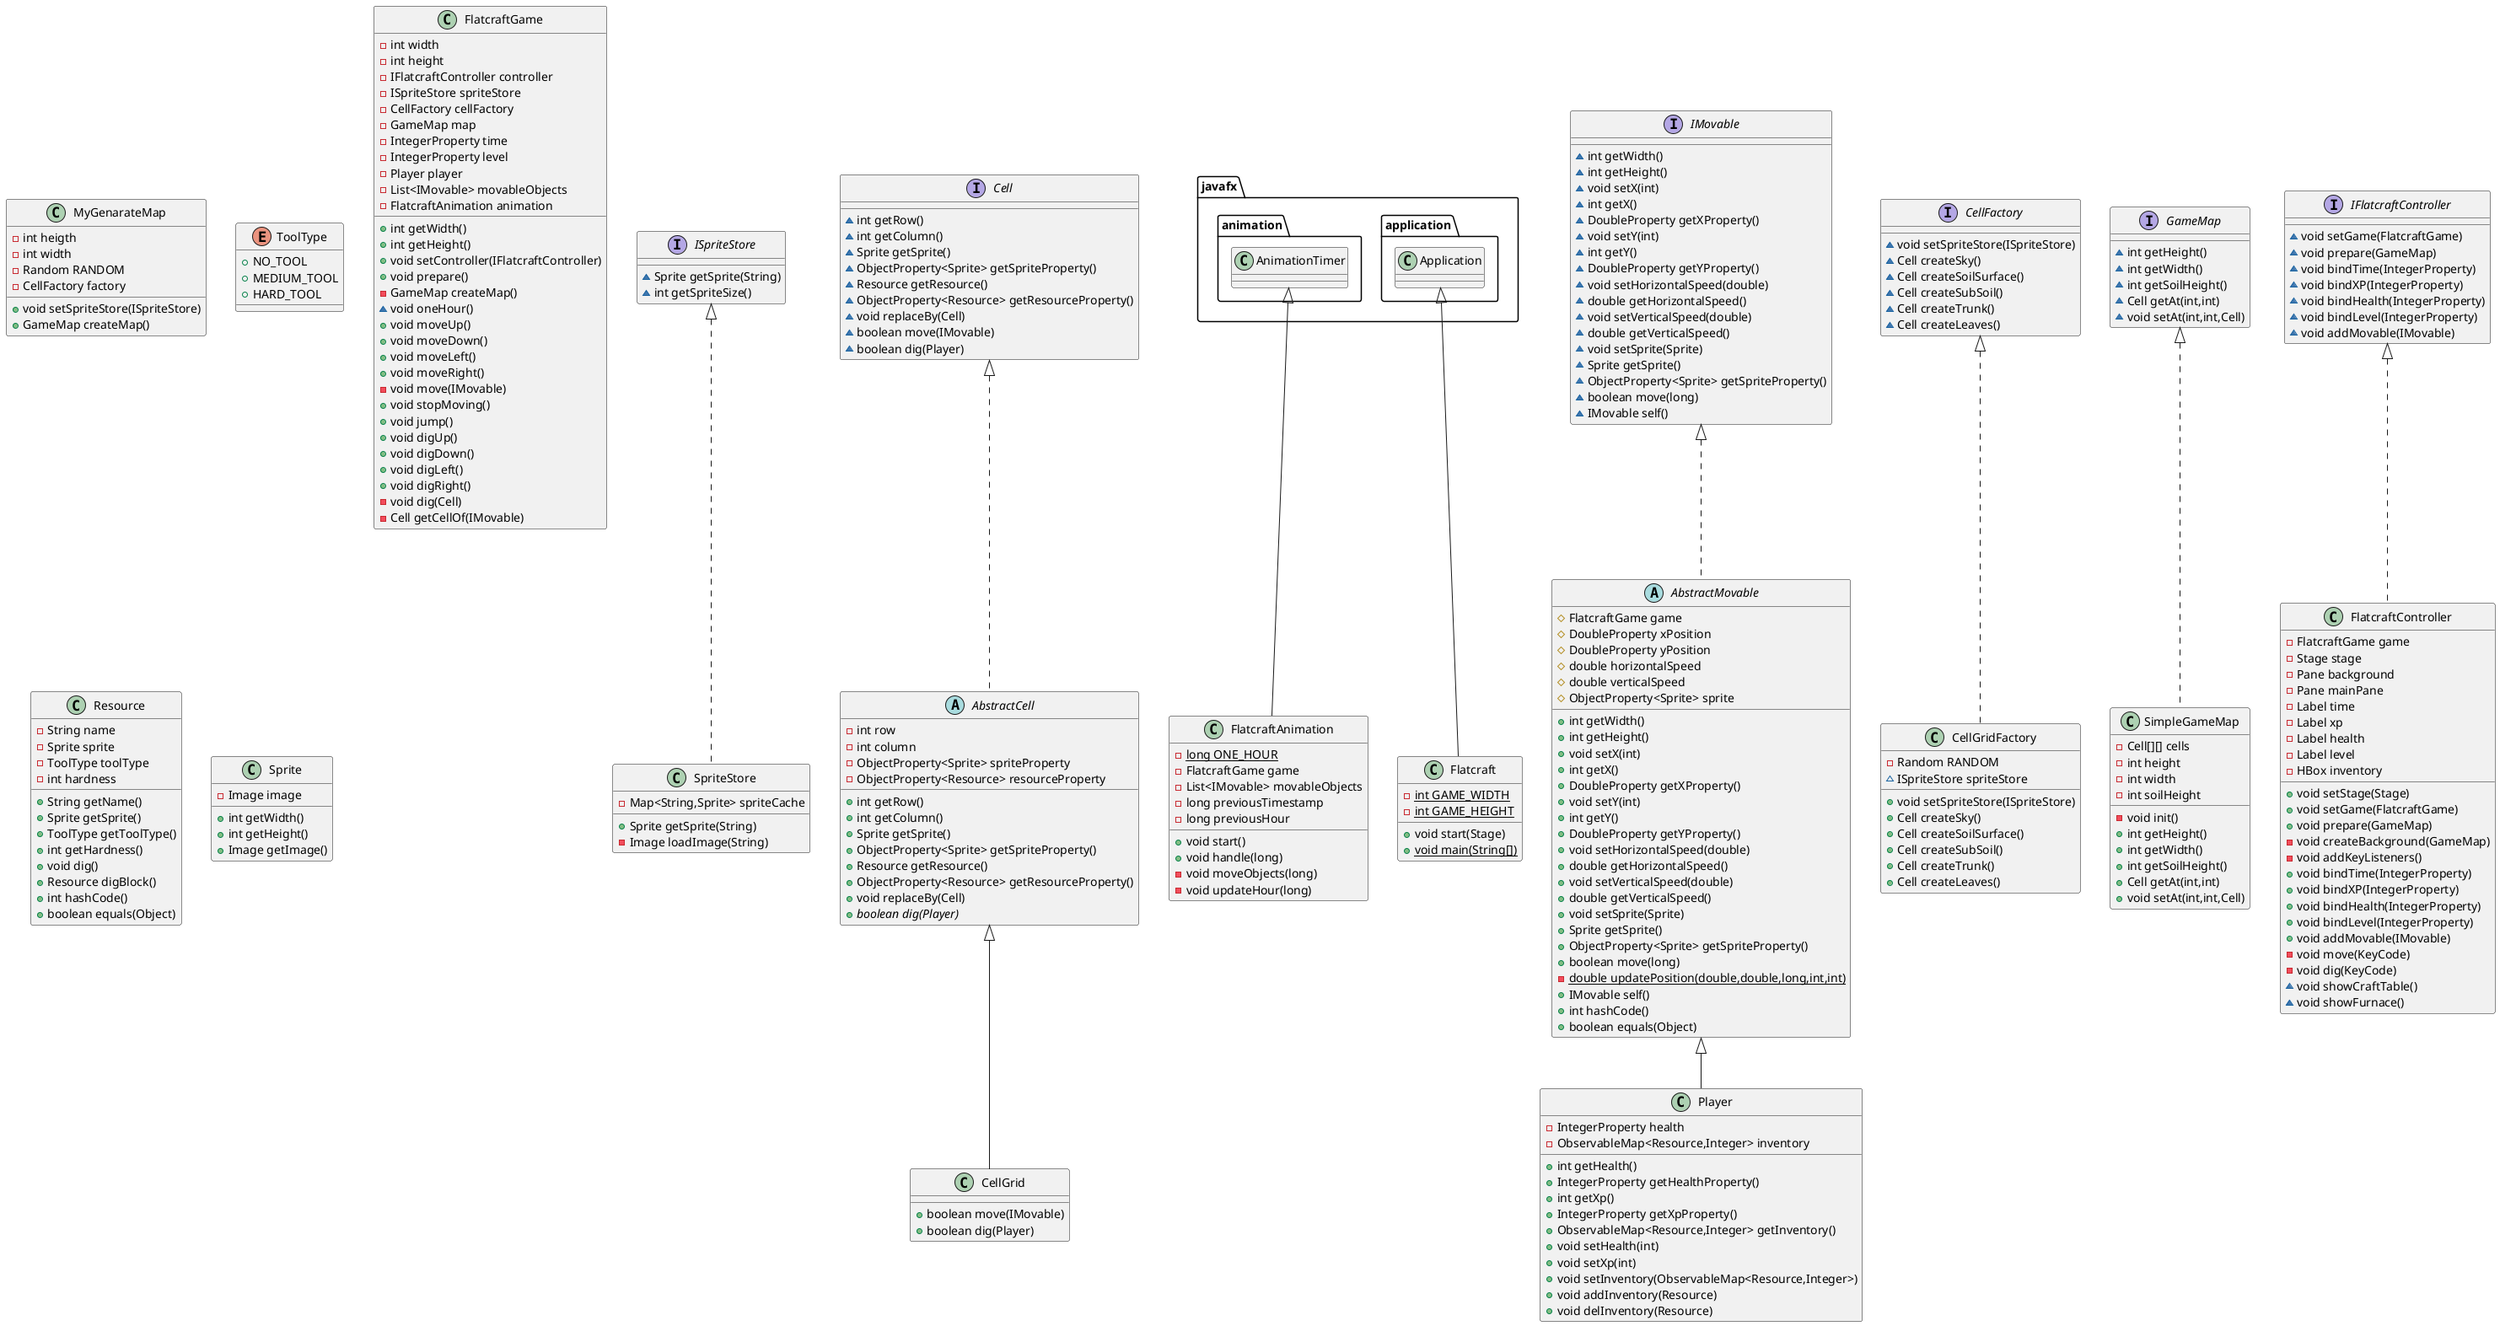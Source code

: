 @startuml
class SpriteStore {
- Map<String,Sprite> spriteCache
+ Sprite getSprite(String)
- Image loadImage(String)
}
interface Cell {
~ int getRow()
~ int getColumn()
~ Sprite getSprite()
~ ObjectProperty<Sprite> getSpriteProperty()
~ Resource getResource()
~ ObjectProperty<Resource> getResourceProperty()
~ void replaceBy(Cell)
~ boolean move(IMovable)
~ boolean dig(Player)
}
interface ISpriteStore {
~ Sprite getSprite(String)
~ int getSpriteSize()
}
class FlatcraftAnimation {
- {static} long ONE_HOUR
- FlatcraftGame game
- List<IMovable> movableObjects
- long previousTimestamp
- long previousHour
+ void start()
+ void handle(long)
- void moveObjects(long)
- void updateHour(long)
}
interface IMovable {
~ int getWidth()
~ int getHeight()
~ void setX(int)
~ int getX()
~ DoubleProperty getXProperty()
~ void setY(int)
~ int getY()
~ DoubleProperty getYProperty()
~ void setHorizontalSpeed(double)
~ double getHorizontalSpeed()
~ void setVerticalSpeed(double)
~ double getVerticalSpeed()
~ void setSprite(Sprite)
~ Sprite getSprite()
~ ObjectProperty<Sprite> getSpriteProperty()
~ boolean move(long)
~ IMovable self()
}
class Flatcraft {
- {static} int GAME_WIDTH
- {static} int GAME_HEIGHT
+ void start(Stage)
+ {static} void main(String[])
}
class MyGenarateMap {
- int heigth
- int width
- Random RANDOM
- CellFactory factory
+ void setSpriteStore(ISpriteStore)
+ GameMap createMap()
}
class CellGrid {
+ boolean move(IMovable)
+ boolean dig(Player)
}
interface CellFactory {
~ void setSpriteStore(ISpriteStore)
~ Cell createSky()
~ Cell createSoilSurface()
~ Cell createSubSoil()
~ Cell createTrunk()
~ Cell createLeaves()
}
enum ToolType {
+  NO_TOOL
+  MEDIUM_TOOL
+  HARD_TOOL
}
interface GameMap {
~ int getHeight()
~ int getWidth()
~ int getSoilHeight()
~ Cell getAt(int,int)
~ void setAt(int,int,Cell)
}
class FlatcraftGame {
- int width
- int height
- IFlatcraftController controller
- ISpriteStore spriteStore
- CellFactory cellFactory
- GameMap map
- IntegerProperty time
- IntegerProperty level
- Player player
- List<IMovable> movableObjects
- FlatcraftAnimation animation
+ int getWidth()
+ int getHeight()
+ void setController(IFlatcraftController)
+ void prepare()
- GameMap createMap()
~ void oneHour()
+ void moveUp()
+ void moveDown()
+ void moveLeft()
+ void moveRight()
- void move(IMovable)
+ void stopMoving()
+ void jump()
+ void digUp()
+ void digDown()
+ void digLeft()
+ void digRight()
- void dig(Cell)
- Cell getCellOf(IMovable)
}
interface IFlatcraftController {
~ void setGame(FlatcraftGame)
~ void prepare(GameMap)
~ void bindTime(IntegerProperty)
~ void bindXP(IntegerProperty)
~ void bindHealth(IntegerProperty)
~ void bindLevel(IntegerProperty)
~ void addMovable(IMovable)
}
class CellGridFactory {
- Random RANDOM
~ ISpriteStore spriteStore
+ void setSpriteStore(ISpriteStore)
+ Cell createSky()
+ Cell createSoilSurface()
+ Cell createSubSoil()
+ Cell createTrunk()
+ Cell createLeaves()
}
class Player {
- IntegerProperty health
- ObservableMap<Resource,Integer> inventory
+ int getHealth()
+ IntegerProperty getHealthProperty()
+ int getXp()
+ IntegerProperty getXpProperty()
+ ObservableMap<Resource,Integer> getInventory()
+ void setHealth(int)
+ void setXp(int)
+ void setInventory(ObservableMap<Resource,Integer>)
+ void addInventory(Resource)
+ void delInventory(Resource)
}
abstract class AbstractMovable {
# FlatcraftGame game
# DoubleProperty xPosition
# DoubleProperty yPosition
# double horizontalSpeed
# double verticalSpeed
# ObjectProperty<Sprite> sprite
+ int getWidth()
+ int getHeight()
+ void setX(int)
+ int getX()
+ DoubleProperty getXProperty()
+ void setY(int)
+ int getY()
+ DoubleProperty getYProperty()
+ void setHorizontalSpeed(double)
+ double getHorizontalSpeed()
+ void setVerticalSpeed(double)
+ double getVerticalSpeed()
+ void setSprite(Sprite)
+ Sprite getSprite()
+ ObjectProperty<Sprite> getSpriteProperty()
+ boolean move(long)
- {static} double updatePosition(double,double,long,int,int)
+ IMovable self()
+ int hashCode()
+ boolean equals(Object)
}
class SimpleGameMap {
- Cell[][] cells
- int height
- int width
- int soilHeight
- void init()
+ int getHeight()
+ int getWidth()
+ int getSoilHeight()
+ Cell getAt(int,int)
+ void setAt(int,int,Cell)
}
class Resource {
- String name
- Sprite sprite
- ToolType toolType
- int hardness
+ String getName()
+ Sprite getSprite()
+ ToolType getToolType()
+ int getHardness()
+ void dig()
+ Resource digBlock()
+ int hashCode()
+ boolean equals(Object)
}
abstract class AbstractCell {
- int row
- int column
- ObjectProperty<Sprite> spriteProperty
- ObjectProperty<Resource> resourceProperty
+ int getRow()
+ int getColumn()
+ Sprite getSprite()
+ ObjectProperty<Sprite> getSpriteProperty()
+ Resource getResource()
+ ObjectProperty<Resource> getResourceProperty()
+ void replaceBy(Cell)
+ {abstract}boolean dig(Player)
}
class Sprite {
- Image image
+ int getWidth()
+ int getHeight()
+ Image getImage()
}
class FlatcraftController {
- FlatcraftGame game
- Stage stage
- Pane background
- Pane mainPane
- Label time
- Label xp
- Label health
- Label level
- HBox inventory
+ void setStage(Stage)
+ void setGame(FlatcraftGame)
+ void prepare(GameMap)
- void createBackground(GameMap)
- void addKeyListeners()
+ void bindTime(IntegerProperty)
+ void bindXP(IntegerProperty)
+ void bindHealth(IntegerProperty)
+ void bindLevel(IntegerProperty)
+ void addMovable(IMovable)
- void move(KeyCode)
- void dig(KeyCode)
~ void showCraftTable()
~ void showFurnace()
}


ISpriteStore <|.. SpriteStore
javafx.animation.AnimationTimer <|-- FlatcraftAnimation
javafx.application.Application <|-- Flatcraft
AbstractCell <|-- CellGrid
CellFactory <|.. CellGridFactory
AbstractMovable <|-- Player
IMovable <|.. AbstractMovable
GameMap <|.. SimpleGameMap
Cell <|.. AbstractCell
IFlatcraftController <|.. FlatcraftController
@enduml